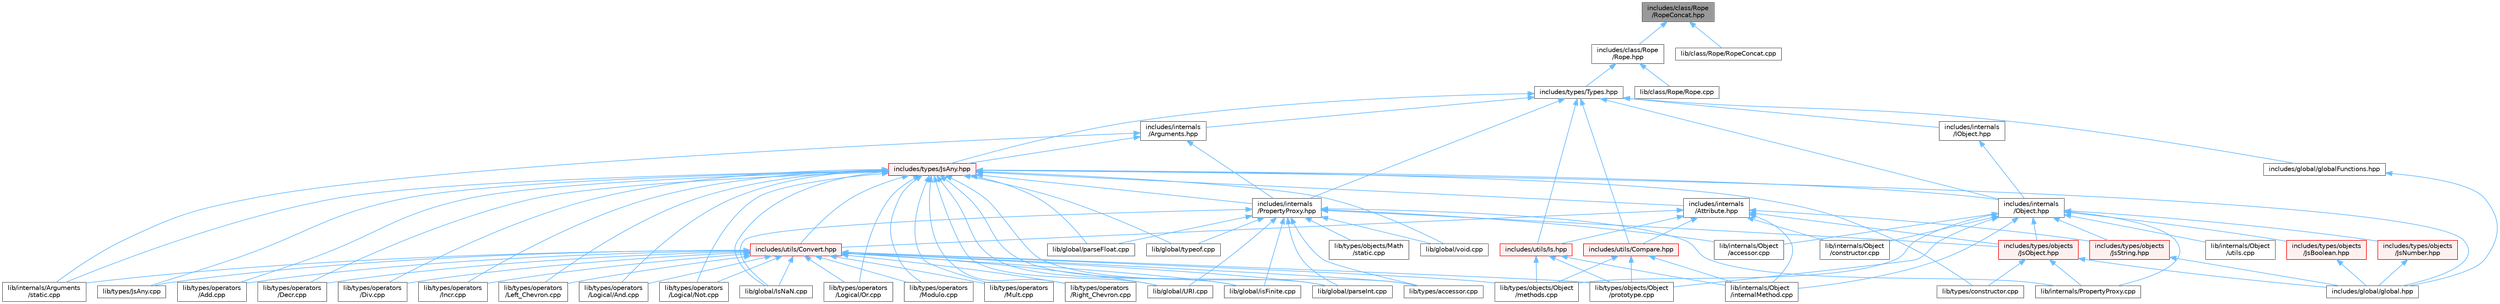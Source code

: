 digraph "includes/class/Rope/RopeConcat.hpp"
{
 // LATEX_PDF_SIZE
  bgcolor="transparent";
  edge [fontname=Helvetica,fontsize=10,labelfontname=Helvetica,labelfontsize=10];
  node [fontname=Helvetica,fontsize=10,shape=box,height=0.2,width=0.4];
  Node1 [id="Node000001",label="includes/class/Rope\l/RopeConcat.hpp",height=0.2,width=0.4,color="gray40", fillcolor="grey60", style="filled", fontcolor="black",tooltip=" "];
  Node1 -> Node2 [id="edge1_Node000001_Node000002",dir="back",color="steelblue1",style="solid",tooltip=" "];
  Node2 [id="Node000002",label="includes/class/Rope\l/Rope.hpp",height=0.2,width=0.4,color="grey40", fillcolor="white", style="filled",URL="$Rope_8hpp.html",tooltip=" "];
  Node2 -> Node3 [id="edge2_Node000002_Node000003",dir="back",color="steelblue1",style="solid",tooltip=" "];
  Node3 [id="Node000003",label="includes/types/Types.hpp",height=0.2,width=0.4,color="grey40", fillcolor="white", style="filled",URL="$Types_8hpp.html",tooltip=" "];
  Node3 -> Node4 [id="edge3_Node000003_Node000004",dir="back",color="steelblue1",style="solid",tooltip=" "];
  Node4 [id="Node000004",label="includes/global/globalFunctions.hpp",height=0.2,width=0.4,color="grey40", fillcolor="white", style="filled",URL="$globalFunctions_8hpp.html",tooltip=" "];
  Node4 -> Node5 [id="edge4_Node000004_Node000005",dir="back",color="steelblue1",style="solid",tooltip=" "];
  Node5 [id="Node000005",label="includes/global/global.hpp",height=0.2,width=0.4,color="grey40", fillcolor="white", style="filled",URL="$global_8hpp.html",tooltip=" "];
  Node3 -> Node6 [id="edge5_Node000003_Node000006",dir="back",color="steelblue1",style="solid",tooltip=" "];
  Node6 [id="Node000006",label="includes/internals\l/Arguments.hpp",height=0.2,width=0.4,color="grey40", fillcolor="white", style="filled",URL="$Arguments_8hpp.html",tooltip=" "];
  Node6 -> Node7 [id="edge6_Node000006_Node000007",dir="back",color="steelblue1",style="solid",tooltip=" "];
  Node7 [id="Node000007",label="includes/internals\l/PropertyProxy.hpp",height=0.2,width=0.4,color="grey40", fillcolor="white", style="filled",URL="$PropertyProxy_8hpp.html",tooltip=" "];
  Node7 -> Node8 [id="edge7_Node000007_Node000008",dir="back",color="steelblue1",style="solid",tooltip=" "];
  Node8 [id="Node000008",label="includes/types/objects\l/JsObject.hpp",height=0.2,width=0.4,color="red", fillcolor="#FFF0F0", style="filled",URL="$JsObject_8hpp.html",tooltip=" "];
  Node8 -> Node5 [id="edge8_Node000008_Node000005",dir="back",color="steelblue1",style="solid",tooltip=" "];
  Node8 -> Node23 [id="edge9_Node000008_Node000023",dir="back",color="steelblue1",style="solid",tooltip=" "];
  Node23 [id="Node000023",label="lib/internals/PropertyProxy.cpp",height=0.2,width=0.4,color="grey40", fillcolor="white", style="filled",URL="$PropertyProxy_8cpp.html",tooltip=" "];
  Node8 -> Node24 [id="edge10_Node000008_Node000024",dir="back",color="steelblue1",style="solid",tooltip=" "];
  Node24 [id="Node000024",label="lib/types/constructor.cpp",height=0.2,width=0.4,color="grey40", fillcolor="white", style="filled",URL="$types_2constructor_8cpp.html",tooltip=" "];
  Node7 -> Node30 [id="edge11_Node000007_Node000030",dir="back",color="steelblue1",style="solid",tooltip=" "];
  Node30 [id="Node000030",label="lib/global/IsNaN.cpp",height=0.2,width=0.4,color="grey40", fillcolor="white", style="filled",URL="$IsNaN_8cpp.html",tooltip=" "];
  Node7 -> Node31 [id="edge12_Node000007_Node000031",dir="back",color="steelblue1",style="solid",tooltip=" "];
  Node31 [id="Node000031",label="lib/global/URI.cpp",height=0.2,width=0.4,color="grey40", fillcolor="white", style="filled",URL="$URI_8cpp.html",tooltip=" "];
  Node7 -> Node32 [id="edge13_Node000007_Node000032",dir="back",color="steelblue1",style="solid",tooltip=" "];
  Node32 [id="Node000032",label="lib/global/isFinite.cpp",height=0.2,width=0.4,color="grey40", fillcolor="white", style="filled",URL="$isFinite_8cpp.html",tooltip=" "];
  Node7 -> Node33 [id="edge14_Node000007_Node000033",dir="back",color="steelblue1",style="solid",tooltip=" "];
  Node33 [id="Node000033",label="lib/global/parseFloat.cpp",height=0.2,width=0.4,color="grey40", fillcolor="white", style="filled",URL="$parseFloat_8cpp.html",tooltip=" "];
  Node7 -> Node34 [id="edge15_Node000007_Node000034",dir="back",color="steelblue1",style="solid",tooltip=" "];
  Node34 [id="Node000034",label="lib/global/parseInt.cpp",height=0.2,width=0.4,color="grey40", fillcolor="white", style="filled",URL="$parseInt_8cpp.html",tooltip=" "];
  Node7 -> Node35 [id="edge16_Node000007_Node000035",dir="back",color="steelblue1",style="solid",tooltip=" "];
  Node35 [id="Node000035",label="lib/global/typeof.cpp",height=0.2,width=0.4,color="grey40", fillcolor="white", style="filled",URL="$typeof_8cpp.html",tooltip=" "];
  Node7 -> Node36 [id="edge17_Node000007_Node000036",dir="back",color="steelblue1",style="solid",tooltip=" "];
  Node36 [id="Node000036",label="lib/global/void.cpp",height=0.2,width=0.4,color="grey40", fillcolor="white", style="filled",URL="$void_8cpp.html",tooltip=" "];
  Node7 -> Node37 [id="edge18_Node000007_Node000037",dir="back",color="steelblue1",style="solid",tooltip=" "];
  Node37 [id="Node000037",label="lib/internals/Object\l/accessor.cpp",height=0.2,width=0.4,color="grey40", fillcolor="white", style="filled",URL="$internals_2Object_2accessor_8cpp.html",tooltip=" "];
  Node7 -> Node23 [id="edge19_Node000007_Node000023",dir="back",color="steelblue1",style="solid",tooltip=" "];
  Node7 -> Node11 [id="edge20_Node000007_Node000011",dir="back",color="steelblue1",style="solid",tooltip=" "];
  Node11 [id="Node000011",label="lib/types/accessor.cpp",height=0.2,width=0.4,color="grey40", fillcolor="white", style="filled",URL="$types_2accessor_8cpp.html",tooltip=" "];
  Node7 -> Node38 [id="edge21_Node000007_Node000038",dir="back",color="steelblue1",style="solid",tooltip=" "];
  Node38 [id="Node000038",label="lib/types/objects/Math\l/static.cpp",height=0.2,width=0.4,color="grey40", fillcolor="white", style="filled",URL="$types_2objects_2Math_2static_8cpp.html",tooltip=" "];
  Node6 -> Node39 [id="edge22_Node000006_Node000039",dir="back",color="steelblue1",style="solid",tooltip=" "];
  Node39 [id="Node000039",label="includes/types/JsAny.hpp",height=0.2,width=0.4,color="red", fillcolor="#FFF0F0", style="filled",URL="$JsAny_8hpp.html",tooltip=" "];
  Node39 -> Node5 [id="edge23_Node000039_Node000005",dir="back",color="steelblue1",style="solid",tooltip=" "];
  Node39 -> Node40 [id="edge24_Node000039_Node000040",dir="back",color="steelblue1",style="solid",tooltip=" "];
  Node40 [id="Node000040",label="includes/internals\l/Attribute.hpp",height=0.2,width=0.4,color="grey40", fillcolor="white", style="filled",URL="$Attribute_8hpp.html",tooltip=" "];
  Node40 -> Node8 [id="edge25_Node000040_Node000008",dir="back",color="steelblue1",style="solid",tooltip=" "];
  Node40 -> Node41 [id="edge26_Node000040_Node000041",dir="back",color="steelblue1",style="solid",tooltip=" "];
  Node41 [id="Node000041",label="includes/types/objects\l/JsString.hpp",height=0.2,width=0.4,color="red", fillcolor="#FFF0F0", style="filled",URL="$JsString_8hpp.html",tooltip=" "];
  Node41 -> Node5 [id="edge27_Node000041_Node000005",dir="back",color="steelblue1",style="solid",tooltip=" "];
  Node40 -> Node44 [id="edge28_Node000040_Node000044",dir="back",color="steelblue1",style="solid",tooltip=" "];
  Node44 [id="Node000044",label="includes/utils/Compare.hpp",height=0.2,width=0.4,color="red", fillcolor="#FFF0F0", style="filled",URL="$Compare_8hpp.html",tooltip=" "];
  Node44 -> Node45 [id="edge29_Node000044_Node000045",dir="back",color="steelblue1",style="solid",tooltip=" "];
  Node45 [id="Node000045",label="lib/internals/Object\l/internalMethod.cpp",height=0.2,width=0.4,color="grey40", fillcolor="white", style="filled",URL="$internalMethod_8cpp.html",tooltip=" "];
  Node44 -> Node18 [id="edge30_Node000044_Node000018",dir="back",color="steelblue1",style="solid",tooltip=" "];
  Node18 [id="Node000018",label="lib/types/objects/Object\l/methods.cpp",height=0.2,width=0.4,color="grey40", fillcolor="white", style="filled",URL="$Object_2methods_8cpp.html",tooltip=" "];
  Node44 -> Node19 [id="edge31_Node000044_Node000019",dir="back",color="steelblue1",style="solid",tooltip=" "];
  Node19 [id="Node000019",label="lib/types/objects/Object\l/prototype.cpp",height=0.2,width=0.4,color="grey40", fillcolor="white", style="filled",URL="$Object_2prototype_8cpp.html",tooltip=" "];
  Node40 -> Node47 [id="edge32_Node000040_Node000047",dir="back",color="steelblue1",style="solid",tooltip=" "];
  Node47 [id="Node000047",label="includes/utils/Convert.hpp",height=0.2,width=0.4,color="red", fillcolor="#FFF0F0", style="filled",URL="$Convert_8hpp.html",tooltip=" "];
  Node47 -> Node30 [id="edge33_Node000047_Node000030",dir="back",color="steelblue1",style="solid",tooltip=" "];
  Node47 -> Node31 [id="edge34_Node000047_Node000031",dir="back",color="steelblue1",style="solid",tooltip=" "];
  Node47 -> Node32 [id="edge35_Node000047_Node000032",dir="back",color="steelblue1",style="solid",tooltip=" "];
  Node47 -> Node34 [id="edge36_Node000047_Node000034",dir="back",color="steelblue1",style="solid",tooltip=" "];
  Node47 -> Node10 [id="edge37_Node000047_Node000010",dir="back",color="steelblue1",style="solid",tooltip=" "];
  Node10 [id="Node000010",label="lib/internals/Arguments\l/static.cpp",height=0.2,width=0.4,color="grey40", fillcolor="white", style="filled",URL="$internals_2Arguments_2static_8cpp.html",tooltip=" "];
  Node47 -> Node49 [id="edge38_Node000047_Node000049",dir="back",color="steelblue1",style="solid",tooltip=" "];
  Node49 [id="Node000049",label="lib/types/JsAny.cpp",height=0.2,width=0.4,color="grey40", fillcolor="white", style="filled",URL="$JsAny_8cpp.html",tooltip=" "];
  Node47 -> Node11 [id="edge39_Node000047_Node000011",dir="back",color="steelblue1",style="solid",tooltip=" "];
  Node47 -> Node18 [id="edge40_Node000047_Node000018",dir="back",color="steelblue1",style="solid",tooltip=" "];
  Node47 -> Node19 [id="edge41_Node000047_Node000019",dir="back",color="steelblue1",style="solid",tooltip=" "];
  Node47 -> Node52 [id="edge42_Node000047_Node000052",dir="back",color="steelblue1",style="solid",tooltip=" "];
  Node52 [id="Node000052",label="lib/types/operators\l/Add.cpp",height=0.2,width=0.4,color="grey40", fillcolor="white", style="filled",URL="$Add_8cpp.html",tooltip=" "];
  Node47 -> Node53 [id="edge43_Node000047_Node000053",dir="back",color="steelblue1",style="solid",tooltip=" "];
  Node53 [id="Node000053",label="lib/types/operators\l/Decr.cpp",height=0.2,width=0.4,color="grey40", fillcolor="white", style="filled",URL="$Decr_8cpp.html",tooltip=" "];
  Node47 -> Node54 [id="edge44_Node000047_Node000054",dir="back",color="steelblue1",style="solid",tooltip=" "];
  Node54 [id="Node000054",label="lib/types/operators\l/Div.cpp",height=0.2,width=0.4,color="grey40", fillcolor="white", style="filled",URL="$Div_8cpp.html",tooltip=" "];
  Node47 -> Node55 [id="edge45_Node000047_Node000055",dir="back",color="steelblue1",style="solid",tooltip=" "];
  Node55 [id="Node000055",label="lib/types/operators\l/Incr.cpp",height=0.2,width=0.4,color="grey40", fillcolor="white", style="filled",URL="$Incr_8cpp.html",tooltip=" "];
  Node47 -> Node56 [id="edge46_Node000047_Node000056",dir="back",color="steelblue1",style="solid",tooltip=" "];
  Node56 [id="Node000056",label="lib/types/operators\l/Left_Chevron.cpp",height=0.2,width=0.4,color="grey40", fillcolor="white", style="filled",URL="$Left__Chevron_8cpp.html",tooltip=" "];
  Node47 -> Node57 [id="edge47_Node000047_Node000057",dir="back",color="steelblue1",style="solid",tooltip=" "];
  Node57 [id="Node000057",label="lib/types/operators\l/Logical/And.cpp",height=0.2,width=0.4,color="grey40", fillcolor="white", style="filled",URL="$Logical_2And_8cpp.html",tooltip=" "];
  Node47 -> Node58 [id="edge48_Node000047_Node000058",dir="back",color="steelblue1",style="solid",tooltip=" "];
  Node58 [id="Node000058",label="lib/types/operators\l/Logical/Not.cpp",height=0.2,width=0.4,color="grey40", fillcolor="white", style="filled",URL="$Logical_2Not_8cpp.html",tooltip=" "];
  Node47 -> Node59 [id="edge49_Node000047_Node000059",dir="back",color="steelblue1",style="solid",tooltip=" "];
  Node59 [id="Node000059",label="lib/types/operators\l/Logical/Or.cpp",height=0.2,width=0.4,color="grey40", fillcolor="white", style="filled",URL="$Logical_2Or_8cpp.html",tooltip=" "];
  Node47 -> Node60 [id="edge50_Node000047_Node000060",dir="back",color="steelblue1",style="solid",tooltip=" "];
  Node60 [id="Node000060",label="lib/types/operators\l/Modulo.cpp",height=0.2,width=0.4,color="grey40", fillcolor="white", style="filled",URL="$Modulo_8cpp.html",tooltip=" "];
  Node47 -> Node61 [id="edge51_Node000047_Node000061",dir="back",color="steelblue1",style="solid",tooltip=" "];
  Node61 [id="Node000061",label="lib/types/operators\l/Mult.cpp",height=0.2,width=0.4,color="grey40", fillcolor="white", style="filled",URL="$Mult_8cpp.html",tooltip=" "];
  Node47 -> Node62 [id="edge52_Node000047_Node000062",dir="back",color="steelblue1",style="solid",tooltip=" "];
  Node62 [id="Node000062",label="lib/types/operators\l/Right_Chevron.cpp",height=0.2,width=0.4,color="grey40", fillcolor="white", style="filled",URL="$Right__Chevron_8cpp.html",tooltip=" "];
  Node40 -> Node75 [id="edge53_Node000040_Node000075",dir="back",color="steelblue1",style="solid",tooltip=" "];
  Node75 [id="Node000075",label="includes/utils/Is.hpp",height=0.2,width=0.4,color="red", fillcolor="#FFF0F0", style="filled",URL="$Is_8hpp.html",tooltip=" "];
  Node75 -> Node45 [id="edge54_Node000075_Node000045",dir="back",color="steelblue1",style="solid",tooltip=" "];
  Node75 -> Node18 [id="edge55_Node000075_Node000018",dir="back",color="steelblue1",style="solid",tooltip=" "];
  Node75 -> Node19 [id="edge56_Node000075_Node000019",dir="back",color="steelblue1",style="solid",tooltip=" "];
  Node40 -> Node76 [id="edge57_Node000040_Node000076",dir="back",color="steelblue1",style="solid",tooltip=" "];
  Node76 [id="Node000076",label="lib/internals/Object\l/constructor.cpp",height=0.2,width=0.4,color="grey40", fillcolor="white", style="filled",URL="$internals_2Object_2constructor_8cpp.html",tooltip=" "];
  Node40 -> Node45 [id="edge58_Node000040_Node000045",dir="back",color="steelblue1",style="solid",tooltip=" "];
  Node39 -> Node77 [id="edge59_Node000039_Node000077",dir="back",color="steelblue1",style="solid",tooltip=" "];
  Node77 [id="Node000077",label="includes/internals\l/Object.hpp",height=0.2,width=0.4,color="grey40", fillcolor="white", style="filled",URL="$Object_8hpp.html",tooltip=" "];
  Node77 -> Node78 [id="edge60_Node000077_Node000078",dir="back",color="steelblue1",style="solid",tooltip=" "];
  Node78 [id="Node000078",label="includes/types/objects\l/JsBoolean.hpp",height=0.2,width=0.4,color="red", fillcolor="#FFF0F0", style="filled",URL="$JsBoolean_8hpp.html",tooltip=" "];
  Node78 -> Node5 [id="edge61_Node000078_Node000005",dir="back",color="steelblue1",style="solid",tooltip=" "];
  Node77 -> Node79 [id="edge62_Node000077_Node000079",dir="back",color="steelblue1",style="solid",tooltip=" "];
  Node79 [id="Node000079",label="includes/types/objects\l/JsNumber.hpp",height=0.2,width=0.4,color="red", fillcolor="#FFF0F0", style="filled",URL="$JsNumber_8hpp.html",tooltip=" "];
  Node79 -> Node5 [id="edge63_Node000079_Node000005",dir="back",color="steelblue1",style="solid",tooltip=" "];
  Node77 -> Node8 [id="edge64_Node000077_Node000008",dir="back",color="steelblue1",style="solid",tooltip=" "];
  Node77 -> Node41 [id="edge65_Node000077_Node000041",dir="back",color="steelblue1",style="solid",tooltip=" "];
  Node77 -> Node37 [id="edge66_Node000077_Node000037",dir="back",color="steelblue1",style="solid",tooltip=" "];
  Node77 -> Node76 [id="edge67_Node000077_Node000076",dir="back",color="steelblue1",style="solid",tooltip=" "];
  Node77 -> Node45 [id="edge68_Node000077_Node000045",dir="back",color="steelblue1",style="solid",tooltip=" "];
  Node77 -> Node80 [id="edge69_Node000077_Node000080",dir="back",color="steelblue1",style="solid",tooltip=" "];
  Node80 [id="Node000080",label="lib/internals/Object\l/utils.cpp",height=0.2,width=0.4,color="grey40", fillcolor="white", style="filled",URL="$utils_8cpp.html",tooltip=" "];
  Node77 -> Node23 [id="edge70_Node000077_Node000023",dir="back",color="steelblue1",style="solid",tooltip=" "];
  Node77 -> Node18 [id="edge71_Node000077_Node000018",dir="back",color="steelblue1",style="solid",tooltip=" "];
  Node77 -> Node19 [id="edge72_Node000077_Node000019",dir="back",color="steelblue1",style="solid",tooltip=" "];
  Node39 -> Node7 [id="edge73_Node000039_Node000007",dir="back",color="steelblue1",style="solid",tooltip=" "];
  Node39 -> Node47 [id="edge74_Node000039_Node000047",dir="back",color="steelblue1",style="solid",tooltip=" "];
  Node39 -> Node30 [id="edge75_Node000039_Node000030",dir="back",color="steelblue1",style="solid",tooltip=" "];
  Node39 -> Node31 [id="edge76_Node000039_Node000031",dir="back",color="steelblue1",style="solid",tooltip=" "];
  Node39 -> Node32 [id="edge77_Node000039_Node000032",dir="back",color="steelblue1",style="solid",tooltip=" "];
  Node39 -> Node33 [id="edge78_Node000039_Node000033",dir="back",color="steelblue1",style="solid",tooltip=" "];
  Node39 -> Node34 [id="edge79_Node000039_Node000034",dir="back",color="steelblue1",style="solid",tooltip=" "];
  Node39 -> Node35 [id="edge80_Node000039_Node000035",dir="back",color="steelblue1",style="solid",tooltip=" "];
  Node39 -> Node36 [id="edge81_Node000039_Node000036",dir="back",color="steelblue1",style="solid",tooltip=" "];
  Node39 -> Node10 [id="edge82_Node000039_Node000010",dir="back",color="steelblue1",style="solid",tooltip=" "];
  Node39 -> Node49 [id="edge83_Node000039_Node000049",dir="back",color="steelblue1",style="solid",tooltip=" "];
  Node39 -> Node11 [id="edge84_Node000039_Node000011",dir="back",color="steelblue1",style="solid",tooltip=" "];
  Node39 -> Node24 [id="edge85_Node000039_Node000024",dir="back",color="steelblue1",style="solid",tooltip=" "];
  Node39 -> Node52 [id="edge86_Node000039_Node000052",dir="back",color="steelblue1",style="solid",tooltip=" "];
  Node39 -> Node53 [id="edge87_Node000039_Node000053",dir="back",color="steelblue1",style="solid",tooltip=" "];
  Node39 -> Node54 [id="edge88_Node000039_Node000054",dir="back",color="steelblue1",style="solid",tooltip=" "];
  Node39 -> Node55 [id="edge89_Node000039_Node000055",dir="back",color="steelblue1",style="solid",tooltip=" "];
  Node39 -> Node56 [id="edge90_Node000039_Node000056",dir="back",color="steelblue1",style="solid",tooltip=" "];
  Node39 -> Node57 [id="edge91_Node000039_Node000057",dir="back",color="steelblue1",style="solid",tooltip=" "];
  Node39 -> Node58 [id="edge92_Node000039_Node000058",dir="back",color="steelblue1",style="solid",tooltip=" "];
  Node39 -> Node59 [id="edge93_Node000039_Node000059",dir="back",color="steelblue1",style="solid",tooltip=" "];
  Node39 -> Node60 [id="edge94_Node000039_Node000060",dir="back",color="steelblue1",style="solid",tooltip=" "];
  Node39 -> Node61 [id="edge95_Node000039_Node000061",dir="back",color="steelblue1",style="solid",tooltip=" "];
  Node39 -> Node62 [id="edge96_Node000039_Node000062",dir="back",color="steelblue1",style="solid",tooltip=" "];
  Node6 -> Node10 [id="edge97_Node000006_Node000010",dir="back",color="steelblue1",style="solid",tooltip=" "];
  Node3 -> Node85 [id="edge98_Node000003_Node000085",dir="back",color="steelblue1",style="solid",tooltip=" "];
  Node85 [id="Node000085",label="includes/internals\l/IObject.hpp",height=0.2,width=0.4,color="grey40", fillcolor="white", style="filled",URL="$IObject_8hpp.html",tooltip=" "];
  Node85 -> Node77 [id="edge99_Node000085_Node000077",dir="back",color="steelblue1",style="solid",tooltip=" "];
  Node3 -> Node77 [id="edge100_Node000003_Node000077",dir="back",color="steelblue1",style="solid",tooltip=" "];
  Node3 -> Node7 [id="edge101_Node000003_Node000007",dir="back",color="steelblue1",style="solid",tooltip=" "];
  Node3 -> Node39 [id="edge102_Node000003_Node000039",dir="back",color="steelblue1",style="solid",tooltip=" "];
  Node3 -> Node44 [id="edge103_Node000003_Node000044",dir="back",color="steelblue1",style="solid",tooltip=" "];
  Node3 -> Node75 [id="edge104_Node000003_Node000075",dir="back",color="steelblue1",style="solid",tooltip=" "];
  Node2 -> Node86 [id="edge105_Node000002_Node000086",dir="back",color="steelblue1",style="solid",tooltip=" "];
  Node86 [id="Node000086",label="lib/class/Rope/Rope.cpp",height=0.2,width=0.4,color="grey40", fillcolor="white", style="filled",URL="$Rope_8cpp.html",tooltip=" "];
  Node1 -> Node87 [id="edge106_Node000001_Node000087",dir="back",color="steelblue1",style="solid",tooltip=" "];
  Node87 [id="Node000087",label="lib/class/Rope/RopeConcat.cpp",height=0.2,width=0.4,color="grey40", fillcolor="white", style="filled",URL="$RopeConcat_8cpp.html",tooltip=" "];
}
